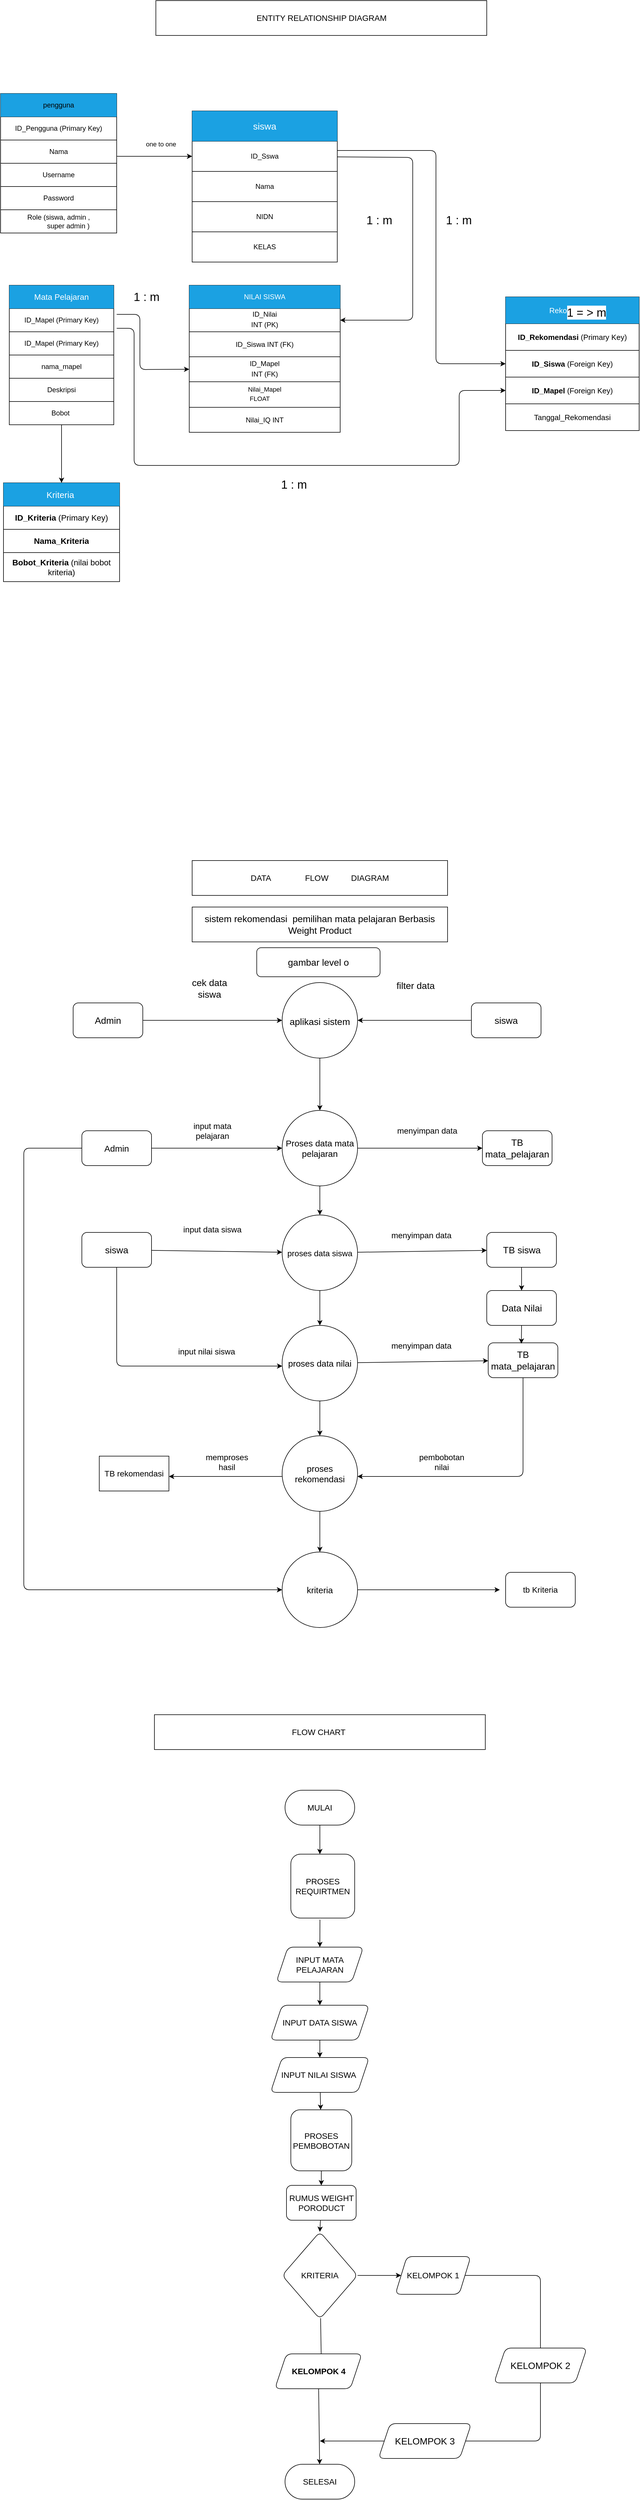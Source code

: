 <mxfile><diagram id="LX3NrVUi2IdloEImj4LN" name="Page-1"><mxGraphModel dx="2870" dy="2683" grid="1" gridSize="10" guides="1" tooltips="1" connect="1" arrows="1" fold="1" page="1" pageScale="1" pageWidth="850" pageHeight="1100" math="0" shadow="0"><root><mxCell id="0"/><mxCell id="1" parent="0"/><mxCell id="129" style="edgeStyle=none;html=1;fontSize=11;" parent="1" edge="1" target="403"><mxGeometry relative="1" as="geometry"><mxPoint x="-220" y="-100" as="targetPoint"/><Array as="points"/><mxPoint x="-350" y="-172" as="sourcePoint"/></mxGeometry></mxCell><mxCell id="131" value="one to one" style="edgeLabel;html=1;align=center;verticalAlign=middle;resizable=0;points=[];fontSize=11;" parent="129" vertex="1" connectable="0"><mxGeometry x="-0.118" y="-3" relative="1" as="geometry"><mxPoint x="18" y="-24" as="offset"/></mxGeometry></mxCell><mxCell id="24" value="" style="shape=table;startSize=0;container=1;collapsible=0;childLayout=tableLayout;" parent="1" vertex="1"><mxGeometry x="-550" y="-280" width="200" height="240" as="geometry"/></mxCell><mxCell id="25" value="" style="shape=tableRow;horizontal=0;startSize=0;swimlaneHead=0;swimlaneBody=0;top=0;left=0;bottom=0;right=0;collapsible=0;dropTarget=0;fillColor=#1ba1e2;points=[[0,0.5],[1,0.5]];portConstraint=eastwest;fontColor=#ffffff;strokeColor=#006EAF;" parent="24" vertex="1"><mxGeometry width="200" height="40" as="geometry"/></mxCell><mxCell id="26" value="pengguna" style="shape=partialRectangle;html=1;whiteSpace=wrap;connectable=0;overflow=hidden;fillColor=none;top=0;left=0;bottom=0;right=0;pointerEvents=1;" parent="25" vertex="1"><mxGeometry width="200" height="40" as="geometry"><mxRectangle width="200" height="40" as="alternateBounds"/></mxGeometry></mxCell><mxCell id="27" value="" style="shape=tableRow;horizontal=0;startSize=0;swimlaneHead=0;swimlaneBody=0;top=0;left=0;bottom=0;right=0;collapsible=0;dropTarget=0;fillColor=none;points=[[0,0.5],[1,0.5]];portConstraint=eastwest;" parent="24" vertex="1"><mxGeometry y="40" width="200" height="40" as="geometry"/></mxCell><mxCell id="28" value="ID_Pengguna (Primary Key)" style="shape=partialRectangle;html=1;whiteSpace=wrap;connectable=0;overflow=hidden;fillColor=none;top=0;left=0;bottom=0;right=0;pointerEvents=1;" parent="27" vertex="1"><mxGeometry width="200" height="40" as="geometry"><mxRectangle width="200" height="40" as="alternateBounds"/></mxGeometry></mxCell><mxCell id="29" value="" style="shape=tableRow;horizontal=0;startSize=0;swimlaneHead=0;swimlaneBody=0;top=0;left=0;bottom=0;right=0;collapsible=0;dropTarget=0;fillColor=none;points=[[0,0.5],[1,0.5]];portConstraint=eastwest;" parent="24" vertex="1"><mxGeometry y="80" width="200" height="40" as="geometry"/></mxCell><mxCell id="30" value="Nama" style="shape=partialRectangle;html=1;whiteSpace=wrap;connectable=0;overflow=hidden;fillColor=none;top=0;left=0;bottom=0;right=0;pointerEvents=1;" parent="29" vertex="1"><mxGeometry width="200" height="40" as="geometry"><mxRectangle width="200" height="40" as="alternateBounds"/></mxGeometry></mxCell><mxCell id="31" value="" style="shape=tableRow;horizontal=0;startSize=0;swimlaneHead=0;swimlaneBody=0;top=0;left=0;bottom=0;right=0;collapsible=0;dropTarget=0;fillColor=none;points=[[0,0.5],[1,0.5]];portConstraint=eastwest;" parent="24" vertex="1"><mxGeometry y="120" width="200" height="40" as="geometry"/></mxCell><mxCell id="32" value="Username" style="shape=partialRectangle;html=1;whiteSpace=wrap;connectable=0;overflow=hidden;fillColor=none;top=0;left=0;bottom=0;right=0;pointerEvents=1;" parent="31" vertex="1"><mxGeometry width="200" height="40" as="geometry"><mxRectangle width="200" height="40" as="alternateBounds"/></mxGeometry></mxCell><mxCell id="33" value="" style="shape=tableRow;horizontal=0;startSize=0;swimlaneHead=0;swimlaneBody=0;top=0;left=0;bottom=0;right=0;collapsible=0;dropTarget=0;fillColor=none;points=[[0,0.5],[1,0.5]];portConstraint=eastwest;" parent="24" vertex="1"><mxGeometry y="160" width="200" height="40" as="geometry"/></mxCell><mxCell id="34" value="Password" style="shape=partialRectangle;html=1;whiteSpace=wrap;connectable=0;overflow=hidden;fillColor=none;top=0;left=0;bottom=0;right=0;pointerEvents=1;" parent="33" vertex="1"><mxGeometry width="200" height="40" as="geometry"><mxRectangle width="200" height="40" as="alternateBounds"/></mxGeometry></mxCell><mxCell id="35" value="" style="shape=tableRow;horizontal=0;startSize=0;swimlaneHead=0;swimlaneBody=0;top=0;left=0;bottom=0;right=0;collapsible=0;dropTarget=0;fillColor=none;points=[[0,0.5],[1,0.5]];portConstraint=eastwest;" parent="24" vertex="1"><mxGeometry y="200" width="200" height="40" as="geometry"/></mxCell><mxCell id="36" value="Role (siswa, admin , &lt;br&gt;&lt;span style=&quot;white-space: pre;&quot;&gt;&#9;&lt;/span&gt;&amp;nbsp; super admin )" style="shape=partialRectangle;html=1;whiteSpace=wrap;connectable=0;overflow=hidden;fillColor=none;top=0;left=0;bottom=0;right=0;pointerEvents=1;" parent="35" vertex="1"><mxGeometry width="200" height="40" as="geometry"><mxRectangle width="200" height="40" as="alternateBounds"/></mxGeometry></mxCell><mxCell id="VkJ5TcABdocI_Z8cLHhA-128" style="edgeStyle=none;html=1;fontSize=13;" parent="1" source="37" target="58" edge="1"><mxGeometry relative="1" as="geometry"/></mxCell><mxCell id="37" value="" style="shape=table;startSize=0;container=1;collapsible=0;childLayout=tableLayout;" parent="1" vertex="1"><mxGeometry x="-535" y="50" width="180" height="240" as="geometry"/></mxCell><mxCell id="38" value="" style="shape=tableRow;horizontal=0;startSize=0;swimlaneHead=0;swimlaneBody=0;top=0;left=0;bottom=0;right=0;collapsible=0;dropTarget=0;fillColor=none;points=[[0,0.5],[1,0.5]];portConstraint=eastwest;" parent="37" vertex="1"><mxGeometry width="180" height="40" as="geometry"/></mxCell><mxCell id="39" value="&lt;font style=&quot;font-size: 14px;&quot;&gt;Mata Pelajaran&lt;/font&gt;" style="shape=partialRectangle;html=1;whiteSpace=wrap;connectable=0;overflow=hidden;fillColor=#1ba1e2;top=0;left=0;bottom=0;right=0;pointerEvents=1;fontColor=#ffffff;strokeColor=#006EAF;" parent="38" vertex="1"><mxGeometry width="180" height="40" as="geometry"><mxRectangle width="180" height="40" as="alternateBounds"/></mxGeometry></mxCell><mxCell id="40" value="" style="shape=tableRow;horizontal=0;startSize=0;swimlaneHead=0;swimlaneBody=0;top=0;left=0;bottom=0;right=0;collapsible=0;dropTarget=0;fillColor=none;points=[[0,0.5],[1,0.5]];portConstraint=eastwest;" parent="37" vertex="1"><mxGeometry y="40" width="180" height="40" as="geometry"/></mxCell><mxCell id="41" value="ID_Mapel (Primary Key)" style="shape=partialRectangle;html=1;whiteSpace=wrap;connectable=0;overflow=hidden;fillColor=none;top=0;left=0;bottom=0;right=0;pointerEvents=1;" parent="40" vertex="1"><mxGeometry width="180" height="40" as="geometry"><mxRectangle width="180" height="40" as="alternateBounds"/></mxGeometry></mxCell><mxCell id="413" value="" style="shape=tableRow;horizontal=0;startSize=0;swimlaneHead=0;swimlaneBody=0;top=0;left=0;bottom=0;right=0;collapsible=0;dropTarget=0;fillColor=none;points=[[0,0.5],[1,0.5]];portConstraint=eastwest;" vertex="1" parent="37"><mxGeometry y="80" width="180" height="40" as="geometry"/></mxCell><mxCell id="414" value="ID_Mapel (Primary Key)" style="shape=partialRectangle;html=1;whiteSpace=wrap;connectable=0;overflow=hidden;fillColor=none;top=0;left=0;bottom=0;right=0;pointerEvents=1;" vertex="1" parent="413"><mxGeometry width="180" height="40" as="geometry"><mxRectangle width="180" height="40" as="alternateBounds"/></mxGeometry></mxCell><mxCell id="42" value="" style="shape=tableRow;horizontal=0;startSize=0;swimlaneHead=0;swimlaneBody=0;top=0;left=0;bottom=0;right=0;collapsible=0;dropTarget=0;fillColor=none;points=[[0,0.5],[1,0.5]];portConstraint=eastwest;" parent="37" vertex="1"><mxGeometry y="120" width="180" height="40" as="geometry"/></mxCell><mxCell id="43" value="nama_mapel" style="shape=partialRectangle;html=1;whiteSpace=wrap;connectable=0;overflow=hidden;fillColor=none;top=0;left=0;bottom=0;right=0;pointerEvents=1;" parent="42" vertex="1"><mxGeometry width="180" height="40" as="geometry"><mxRectangle width="180" height="40" as="alternateBounds"/></mxGeometry></mxCell><mxCell id="44" value="" style="shape=tableRow;horizontal=0;startSize=0;swimlaneHead=0;swimlaneBody=0;top=0;left=0;bottom=0;right=0;collapsible=0;dropTarget=0;fillColor=none;points=[[0,0.5],[1,0.5]];portConstraint=eastwest;" parent="37" vertex="1"><mxGeometry y="160" width="180" height="40" as="geometry"/></mxCell><mxCell id="45" value="Deskripsi" style="shape=partialRectangle;html=1;whiteSpace=wrap;connectable=0;overflow=hidden;fillColor=none;top=0;left=0;bottom=0;right=0;pointerEvents=1;" parent="44" vertex="1"><mxGeometry width="180" height="40" as="geometry"><mxRectangle width="180" height="40" as="alternateBounds"/></mxGeometry></mxCell><mxCell id="46" value="" style="shape=tableRow;horizontal=0;startSize=0;swimlaneHead=0;swimlaneBody=0;top=0;left=0;bottom=0;right=0;collapsible=0;dropTarget=0;fillColor=none;points=[[0,0.5],[1,0.5]];portConstraint=eastwest;" parent="37" vertex="1"><mxGeometry y="200" width="180" height="40" as="geometry"/></mxCell><mxCell id="47" value="Bobot&amp;nbsp;" style="shape=partialRectangle;html=1;whiteSpace=wrap;connectable=0;overflow=hidden;fillColor=none;top=0;left=0;bottom=0;right=0;pointerEvents=1;" parent="46" vertex="1"><mxGeometry width="180" height="40" as="geometry"><mxRectangle width="180" height="40" as="alternateBounds"/></mxGeometry></mxCell><mxCell id="57" value="" style="shape=table;startSize=0;container=1;collapsible=0;childLayout=tableLayout;fontSize=14;" parent="1" vertex="1"><mxGeometry x="-545" y="390" width="200" height="170" as="geometry"/></mxCell><mxCell id="58" value="" style="shape=tableRow;horizontal=0;startSize=0;swimlaneHead=0;swimlaneBody=0;top=0;left=0;bottom=0;right=0;collapsible=0;dropTarget=0;fillColor=none;points=[[0,0.5],[1,0.5]];portConstraint=eastwest;fontSize=14;" parent="57" vertex="1"><mxGeometry width="200" height="40" as="geometry"/></mxCell><mxCell id="59" value="&lt;font style=&quot;font-size: 15px;&quot;&gt;Kriteria&amp;nbsp;&lt;/font&gt;" style="shape=partialRectangle;html=1;whiteSpace=wrap;connectable=0;overflow=hidden;fillColor=#1ba1e2;top=0;left=0;bottom=0;right=0;pointerEvents=1;fontSize=14;fontColor=#ffffff;strokeColor=#006EAF;" parent="58" vertex="1"><mxGeometry width="200" height="40" as="geometry"><mxRectangle width="200" height="40" as="alternateBounds"/></mxGeometry></mxCell><mxCell id="60" value="" style="shape=tableRow;horizontal=0;startSize=0;swimlaneHead=0;swimlaneBody=0;top=0;left=0;bottom=0;right=0;collapsible=0;dropTarget=0;fillColor=none;points=[[0,0.5],[1,0.5]];portConstraint=eastwest;fontSize=14;" parent="57" vertex="1"><mxGeometry y="40" width="200" height="40" as="geometry"/></mxCell><mxCell id="61" value="&lt;strong&gt;ID_Kriteria&lt;/strong&gt; (Primary Key)" style="shape=partialRectangle;html=1;whiteSpace=wrap;connectable=0;overflow=hidden;fillColor=none;top=0;left=0;bottom=0;right=0;pointerEvents=1;fontSize=14;" parent="60" vertex="1"><mxGeometry width="200" height="40" as="geometry"><mxRectangle width="200" height="40" as="alternateBounds"/></mxGeometry></mxCell><mxCell id="62" value="" style="shape=tableRow;horizontal=0;startSize=0;swimlaneHead=0;swimlaneBody=0;top=0;left=0;bottom=0;right=0;collapsible=0;dropTarget=0;fillColor=none;points=[[0,0.5],[1,0.5]];portConstraint=eastwest;fontSize=14;" parent="57" vertex="1"><mxGeometry y="80" width="200" height="40" as="geometry"/></mxCell><mxCell id="63" value="&lt;strong&gt;Nama_Kriteria&lt;/strong&gt;" style="shape=partialRectangle;html=1;whiteSpace=wrap;connectable=0;overflow=hidden;fillColor=none;top=0;left=0;bottom=0;right=0;pointerEvents=1;fontSize=14;" parent="62" vertex="1"><mxGeometry width="200" height="40" as="geometry"><mxRectangle width="200" height="40" as="alternateBounds"/></mxGeometry></mxCell><mxCell id="64" value="" style="shape=tableRow;horizontal=0;startSize=0;swimlaneHead=0;swimlaneBody=0;top=0;left=0;bottom=0;right=0;collapsible=0;dropTarget=0;fillColor=none;points=[[0,0.5],[1,0.5]];portConstraint=eastwest;fontSize=14;" parent="57" vertex="1"><mxGeometry y="120" width="200" height="50" as="geometry"/></mxCell><mxCell id="65" value="&lt;strong&gt;Bobot_Kriteria&lt;/strong&gt; (nilai bobot kriteria)" style="shape=partialRectangle;html=1;whiteSpace=wrap;connectable=0;overflow=hidden;fillColor=none;top=0;left=0;bottom=0;right=0;pointerEvents=1;fontSize=14;" parent="64" vertex="1"><mxGeometry width="200" height="50" as="geometry"><mxRectangle width="200" height="50" as="alternateBounds"/></mxGeometry></mxCell><mxCell id="VkJ5TcABdocI_Z8cLHhA-98" value="" style="shape=table;startSize=0;container=1;collapsible=0;childLayout=tableLayout;fontSize=13;" parent="1" vertex="1"><mxGeometry x="320" y="70" width="230" height="230" as="geometry"/></mxCell><mxCell id="VkJ5TcABdocI_Z8cLHhA-99" value="" style="shape=tableRow;horizontal=0;startSize=0;swimlaneHead=0;swimlaneBody=0;top=0;left=0;bottom=0;right=0;collapsible=0;dropTarget=0;fillColor=none;points=[[0,0.5],[1,0.5]];portConstraint=eastwest;fontSize=13;" parent="VkJ5TcABdocI_Z8cLHhA-98" vertex="1"><mxGeometry width="230" height="46" as="geometry"/></mxCell><mxCell id="VkJ5TcABdocI_Z8cLHhA-100" value="Rekomendasi" style="shape=partialRectangle;html=1;whiteSpace=wrap;connectable=0;overflow=hidden;fillColor=#1ba1e2;top=0;left=0;bottom=0;right=0;pointerEvents=1;fontSize=13;fontColor=#ffffff;strokeColor=#006EAF;" parent="VkJ5TcABdocI_Z8cLHhA-99" vertex="1"><mxGeometry width="230" height="46" as="geometry"><mxRectangle width="230" height="46" as="alternateBounds"/></mxGeometry></mxCell><mxCell id="VkJ5TcABdocI_Z8cLHhA-101" value="" style="shape=tableRow;horizontal=0;startSize=0;swimlaneHead=0;swimlaneBody=0;top=0;left=0;bottom=0;right=0;collapsible=0;dropTarget=0;fillColor=none;points=[[0,0.5],[1,0.5]];portConstraint=eastwest;fontSize=13;" parent="VkJ5TcABdocI_Z8cLHhA-98" vertex="1"><mxGeometry y="46" width="230" height="46" as="geometry"/></mxCell><mxCell id="VkJ5TcABdocI_Z8cLHhA-102" value="&lt;strong&gt;ID_Rekomendasi&lt;/strong&gt; (Primary Key)" style="shape=partialRectangle;html=1;whiteSpace=wrap;connectable=0;overflow=hidden;fillColor=none;top=0;left=0;bottom=0;right=0;pointerEvents=1;fontSize=13;" parent="VkJ5TcABdocI_Z8cLHhA-101" vertex="1"><mxGeometry width="230" height="46" as="geometry"><mxRectangle width="230" height="46" as="alternateBounds"/></mxGeometry></mxCell><mxCell id="VkJ5TcABdocI_Z8cLHhA-103" value="" style="shape=tableRow;horizontal=0;startSize=0;swimlaneHead=0;swimlaneBody=0;top=0;left=0;bottom=0;right=0;collapsible=0;dropTarget=0;fillColor=none;points=[[0,0.5],[1,0.5]];portConstraint=eastwest;fontSize=13;" parent="VkJ5TcABdocI_Z8cLHhA-98" vertex="1"><mxGeometry y="92" width="230" height="46" as="geometry"/></mxCell><mxCell id="VkJ5TcABdocI_Z8cLHhA-104" value="&lt;b&gt;ID_Siswa&amp;nbsp;&lt;/b&gt;(Foreign Key)" style="shape=partialRectangle;html=1;whiteSpace=wrap;connectable=0;overflow=hidden;fillColor=none;top=0;left=0;bottom=0;right=0;pointerEvents=1;fontSize=13;" parent="VkJ5TcABdocI_Z8cLHhA-103" vertex="1"><mxGeometry width="230" height="46" as="geometry"><mxRectangle width="230" height="46" as="alternateBounds"/></mxGeometry></mxCell><mxCell id="VkJ5TcABdocI_Z8cLHhA-105" value="" style="shape=tableRow;horizontal=0;startSize=0;swimlaneHead=0;swimlaneBody=0;top=0;left=0;bottom=0;right=0;collapsible=0;dropTarget=0;fillColor=none;points=[[0,0.5],[1,0.5]];portConstraint=eastwest;fontSize=13;" parent="VkJ5TcABdocI_Z8cLHhA-98" vertex="1"><mxGeometry y="138" width="230" height="46" as="geometry"/></mxCell><mxCell id="VkJ5TcABdocI_Z8cLHhA-106" value="&lt;strong&gt;ID_Mapel&lt;/strong&gt; (Foreign Key)" style="shape=partialRectangle;html=1;whiteSpace=wrap;connectable=0;overflow=hidden;fillColor=none;top=0;left=0;bottom=0;right=0;pointerEvents=1;fontSize=13;" parent="VkJ5TcABdocI_Z8cLHhA-105" vertex="1"><mxGeometry width="230" height="46" as="geometry"><mxRectangle width="230" height="46" as="alternateBounds"/></mxGeometry></mxCell><mxCell id="VkJ5TcABdocI_Z8cLHhA-107" value="" style="shape=tableRow;horizontal=0;startSize=0;swimlaneHead=0;swimlaneBody=0;top=0;left=0;bottom=0;right=0;collapsible=0;dropTarget=0;fillColor=none;points=[[0,0.5],[1,0.5]];portConstraint=eastwest;fontSize=13;" parent="VkJ5TcABdocI_Z8cLHhA-98" vertex="1"><mxGeometry y="184" width="230" height="46" as="geometry"/></mxCell><mxCell id="VkJ5TcABdocI_Z8cLHhA-108" value="Tanggal_Rekomendasi" style="shape=partialRectangle;html=1;whiteSpace=wrap;connectable=0;overflow=hidden;fillColor=none;top=0;left=0;bottom=0;right=0;pointerEvents=1;fontSize=13;" parent="VkJ5TcABdocI_Z8cLHhA-107" vertex="1"><mxGeometry width="230" height="46" as="geometry"><mxRectangle width="230" height="46" as="alternateBounds"/></mxGeometry></mxCell><mxCell id="113" value="" style="edgeStyle=none;html=1;movable=0;resizable=0;rotatable=0;deletable=0;editable=0;connectable=0;" parent="1" edge="1"><mxGeometry relative="1" as="geometry"><mxPoint x="-99.394" y="110" as="sourcePoint"/><mxPoint x="-94.545" y="120" as="targetPoint"/></mxGeometry></mxCell><mxCell id="116" value="" style="shape=table;startSize=0;container=1;collapsible=0;childLayout=tableLayout;" parent="1" vertex="1"><mxGeometry x="-225" y="50" width="260" height="253" as="geometry"/></mxCell><mxCell id="117" value="" style="shape=tableRow;horizontal=0;startSize=0;swimlaneHead=0;swimlaneBody=0;top=0;left=0;bottom=0;right=0;collapsible=0;dropTarget=0;fillColor=none;points=[[0,0.5],[1,0.5]];portConstraint=eastwest;" parent="116" vertex="1"><mxGeometry width="260" height="40" as="geometry"/></mxCell><mxCell id="118" value="NILAI SISWA" style="shape=partialRectangle;html=1;whiteSpace=wrap;connectable=0;overflow=hidden;fillColor=#1ba1e2;top=0;left=0;bottom=0;right=0;pointerEvents=1;fontColor=#ffffff;strokeColor=#006EAF;" parent="117" vertex="1"><mxGeometry width="260" height="40" as="geometry"><mxRectangle width="260" height="40" as="alternateBounds"/></mxGeometry></mxCell><mxCell id="119" value="" style="shape=tableRow;horizontal=0;startSize=0;swimlaneHead=0;swimlaneBody=0;top=0;left=0;bottom=0;right=0;collapsible=0;dropTarget=0;fillColor=none;points=[[0,0.5],[1,0.5]];portConstraint=eastwest;" parent="116" vertex="1"><mxGeometry y="40" width="260" height="40" as="geometry"/></mxCell><mxCell id="120" value="ID_Nilai&lt;br&gt;&lt;table&gt;&lt;tbody&gt;&lt;tr&gt;&lt;td&gt;INT (PK)&lt;/td&gt;&lt;/tr&gt;&lt;/tbody&gt;&lt;/table&gt;" style="shape=partialRectangle;html=1;whiteSpace=wrap;connectable=0;overflow=hidden;fillColor=none;top=0;left=0;bottom=0;right=0;pointerEvents=1;" parent="119" vertex="1"><mxGeometry width="260" height="40" as="geometry"><mxRectangle width="260" height="40" as="alternateBounds"/></mxGeometry></mxCell><mxCell id="121" value="" style="shape=tableRow;horizontal=0;startSize=0;swimlaneHead=0;swimlaneBody=0;top=0;left=0;bottom=0;right=0;collapsible=0;dropTarget=0;fillColor=none;points=[[0,0.5],[1,0.5]];portConstraint=eastwest;" parent="116" vertex="1"><mxGeometry y="80" width="260" height="43" as="geometry"/></mxCell><mxCell id="122" value="ID_Siswa INT (FK)" style="shape=partialRectangle;html=1;whiteSpace=wrap;connectable=0;overflow=hidden;fillColor=none;top=0;left=0;bottom=0;right=0;pointerEvents=1;" parent="121" vertex="1"><mxGeometry width="260" height="43" as="geometry"><mxRectangle width="260" height="43" as="alternateBounds"/></mxGeometry></mxCell><mxCell id="123" value="" style="shape=tableRow;horizontal=0;startSize=0;swimlaneHead=0;swimlaneBody=0;top=0;left=0;bottom=0;right=0;collapsible=0;dropTarget=0;fillColor=none;points=[[0,0.5],[1,0.5]];portConstraint=eastwest;" parent="116" vertex="1"><mxGeometry y="123" width="260" height="43" as="geometry"/></mxCell><mxCell id="124" value="ID_Mapel&lt;br&gt;&lt;table&gt;&lt;tbody&gt;&lt;tr&gt;&lt;td&gt;INT (FK)&lt;/td&gt;&lt;/tr&gt;&lt;/tbody&gt;&lt;/table&gt;" style="shape=partialRectangle;html=1;whiteSpace=wrap;connectable=0;overflow=hidden;fillColor=none;top=0;left=0;bottom=0;right=0;pointerEvents=1;" parent="123" vertex="1"><mxGeometry width="260" height="43" as="geometry"><mxRectangle width="260" height="43" as="alternateBounds"/></mxGeometry></mxCell><mxCell id="125" value="" style="shape=tableRow;horizontal=0;startSize=0;swimlaneHead=0;swimlaneBody=0;top=0;left=0;bottom=0;right=0;collapsible=0;dropTarget=0;fillColor=none;points=[[0,0.5],[1,0.5]];portConstraint=eastwest;" parent="116" vertex="1"><mxGeometry y="166" width="260" height="44" as="geometry"/></mxCell><mxCell id="126" value="&lt;font style=&quot;font-size: 11px;&quot;&gt;Nilai_Mapel&lt;/font&gt;&lt;br&gt;&lt;table style=&quot;font-size: 11px;&quot;&gt;&lt;tbody&gt;&lt;tr&gt;&lt;td&gt;&lt;font style=&quot;font-size: 11px;&quot;&gt;FLOAT&lt;/font&gt;&lt;/td&gt;&lt;/tr&gt;&lt;/tbody&gt;&lt;/table&gt;" style="shape=partialRectangle;html=1;whiteSpace=wrap;connectable=0;overflow=hidden;fillColor=none;top=0;left=0;bottom=0;right=0;pointerEvents=1;" parent="125" vertex="1"><mxGeometry width="260" height="44" as="geometry"><mxRectangle width="260" height="44" as="alternateBounds"/></mxGeometry></mxCell><mxCell id="127" value="" style="shape=tableRow;horizontal=0;startSize=0;swimlaneHead=0;swimlaneBody=0;top=0;left=0;bottom=0;right=0;collapsible=0;dropTarget=0;fillColor=none;points=[[0,0.5],[1,0.5]];portConstraint=eastwest;" parent="116" vertex="1"><mxGeometry y="210" width="260" height="43" as="geometry"/></mxCell><mxCell id="128" value="Nilai_IQ INT" style="shape=partialRectangle;html=1;whiteSpace=wrap;connectable=0;overflow=hidden;fillColor=none;top=0;left=0;bottom=0;right=0;pointerEvents=1;" parent="127" vertex="1"><mxGeometry width="260" height="43" as="geometry"><mxRectangle width="260" height="43" as="alternateBounds"/></mxGeometry></mxCell><mxCell id="132" style="edgeStyle=none;html=1;fontSize=11;entryX=0;entryY=0.5;entryDx=0;entryDy=0;" parent="1" target="123" edge="1"><mxGeometry relative="1" as="geometry"><mxPoint x="-450" y="554.5" as="targetPoint"/><mxPoint x="-350" y="100" as="sourcePoint"/><Array as="points"><mxPoint x="-310" y="100"/><mxPoint x="-310" y="195"/></Array></mxGeometry></mxCell><mxCell id="135" value="&lt;font style=&quot;font-size: 20px;&quot;&gt;1 : m&lt;/font&gt;" style="edgeLabel;html=1;align=center;verticalAlign=middle;resizable=0;points=[];fontSize=11;" parent="132" vertex="1" connectable="0"><mxGeometry x="0.155" y="4" relative="1" as="geometry"><mxPoint x="7" y="-118" as="offset"/></mxGeometry></mxCell><mxCell id="139" value="&lt;span style=&quot;font-size: 20px;&quot;&gt;1 : m&lt;/span&gt;" style="edgeLabel;html=1;align=center;verticalAlign=middle;resizable=0;points=[];fontSize=11;" parent="1" vertex="1" connectable="0"><mxGeometry x="39.997" y="-19.997" as="geometry"><mxPoint x="62" y="-43" as="offset"/></mxGeometry></mxCell><mxCell id="142" value="&lt;font style=&quot;font-size: 20px;&quot;&gt;1 = &amp;gt; m&lt;/font&gt;" style="edgeLabel;html=1;align=center;verticalAlign=middle;resizable=0;points=[];fontSize=11;" parent="1" vertex="1" connectable="0"><mxGeometry x="239.997" y="110.003" as="geometry"><mxPoint x="219" y="-14" as="offset"/></mxGeometry></mxCell><mxCell id="146" value="&lt;font style=&quot;font-size: 20px;&quot;&gt;1 : m&lt;/font&gt;" style="edgeLabel;html=1;align=center;verticalAlign=middle;resizable=0;points=[];fontSize=11;" parent="1" vertex="1" connectable="0"><mxGeometry x="-40.003" y="410.003" as="geometry"><mxPoint x="-5" y="-18" as="offset"/></mxGeometry></mxCell><mxCell id="435" style="edgeStyle=none;html=1;exitX=0.5;exitY=1;exitDx=0;exitDy=0;fontSize=16;" edge="1" parent="1" source="147" target="176"><mxGeometry relative="1" as="geometry"/></mxCell><mxCell id="147" value="&lt;font style=&quot;font-size: 16px;&quot;&gt;aplikasi sistem&lt;/font&gt;" style="ellipse;whiteSpace=wrap;html=1;aspect=fixed;fontSize=20;" parent="1" vertex="1"><mxGeometry x="-65" y="1250" width="130" height="130" as="geometry"/></mxCell><mxCell id="151" style="edgeStyle=orthogonalEdgeStyle;curved=1;html=1;fontSize=16;" parent="1" source="148" target="147" edge="1"><mxGeometry relative="1" as="geometry"/></mxCell><mxCell id="148" value="Admin" style="rounded=1;whiteSpace=wrap;html=1;fontSize=16;" parent="1" vertex="1"><mxGeometry x="-425" y="1285" width="120" height="60" as="geometry"/></mxCell><mxCell id="154" style="edgeStyle=orthogonalEdgeStyle;curved=1;html=1;fontSize=16;" parent="1" source="150" target="147" edge="1"><mxGeometry relative="1" as="geometry"/></mxCell><mxCell id="150" value="siswa" style="rounded=1;whiteSpace=wrap;html=1;fontSize=16;" parent="1" vertex="1"><mxGeometry x="261" y="1285" width="120" height="60" as="geometry"/></mxCell><mxCell id="152" value="cek data siswa" style="text;strokeColor=none;align=center;fillColor=none;html=1;verticalAlign=middle;whiteSpace=wrap;rounded=0;fontSize=16;" parent="1" vertex="1"><mxGeometry x="-240" y="1235" width="100" height="50" as="geometry"/></mxCell><mxCell id="155" value="filter data" style="text;strokeColor=none;align=center;fillColor=none;html=1;verticalAlign=middle;whiteSpace=wrap;rounded=0;fontSize=16;" parent="1" vertex="1"><mxGeometry x="120" y="1235" width="90" height="40" as="geometry"/></mxCell><mxCell id="158" value="gambar level o" style="rounded=1;whiteSpace=wrap;html=1;fontSize=16;" parent="1" vertex="1"><mxGeometry x="-108.75" y="1190" width="212.5" height="50" as="geometry"/></mxCell><mxCell id="159" value="sistem rekomendasi&amp;nbsp; pemilihan mata pelajaran Berbasis Weight Product" style="rounded=0;whiteSpace=wrap;html=1;fontSize=16;" parent="1" vertex="1"><mxGeometry x="-220" y="1120" width="440" height="60" as="geometry"/></mxCell><mxCell id="169" style="edgeStyle=none;html=1;fontSize=16;" parent="1" source="161" target="162" edge="1"><mxGeometry relative="1" as="geometry"/></mxCell><mxCell id="195" style="edgeStyle=orthogonalEdgeStyle;html=1;fontSize=14;" parent="1" source="161" target="171" edge="1"><mxGeometry relative="1" as="geometry"><Array as="points"><mxPoint x="-350" y="1910"/></Array></mxGeometry></mxCell><mxCell id="161" value="siswa" style="rounded=1;whiteSpace=wrap;html=1;fontSize=16;" parent="1" vertex="1"><mxGeometry x="-410" y="1680" width="120" height="60" as="geometry"/></mxCell><mxCell id="170" style="edgeStyle=none;html=1;fontSize=15;" parent="1" source="162" target="168" edge="1"><mxGeometry relative="1" as="geometry"/></mxCell><mxCell id="436" style="edgeStyle=none;html=1;entryX=0.5;entryY=0;entryDx=0;entryDy=0;fontSize=16;" edge="1" parent="1" source="162" target="171"><mxGeometry relative="1" as="geometry"/></mxCell><mxCell id="162" value="&lt;font style=&quot;font-size: 14px;&quot;&gt;proses data siswa&lt;/font&gt;" style="ellipse;whiteSpace=wrap;html=1;aspect=fixed;fontSize=16;" parent="1" vertex="1"><mxGeometry x="-65" y="1650" width="130" height="130" as="geometry"/></mxCell><mxCell id="398" style="edgeStyle=none;html=1;" parent="1" source="168" target="397" edge="1"><mxGeometry relative="1" as="geometry"><mxPoint x="350" y="1740" as="sourcePoint"/></mxGeometry></mxCell><mxCell id="168" value="TB siswa" style="rounded=1;whiteSpace=wrap;html=1;fontSize=16;" parent="1" vertex="1"><mxGeometry x="287.5" y="1680" width="120" height="60" as="geometry"/></mxCell><mxCell id="181" style="edgeStyle=none;html=1;fontSize=15;" parent="1" source="171" target="180" edge="1"><mxGeometry relative="1" as="geometry"/></mxCell><mxCell id="438" style="edgeStyle=none;html=1;fontSize=16;" edge="1" parent="1" source="171" target="197"><mxGeometry relative="1" as="geometry"/></mxCell><mxCell id="171" value="proses data nilai" style="ellipse;whiteSpace=wrap;html=1;aspect=fixed;fontSize=15;" parent="1" vertex="1"><mxGeometry x="-65" y="1840" width="130" height="130" as="geometry"/></mxCell><mxCell id="174" value="TB mata_pelajaran" style="rounded=1;whiteSpace=wrap;html=1;fontSize=16;" parent="1" vertex="1"><mxGeometry x="280" y="1505" width="120" height="60" as="geometry"/></mxCell><mxCell id="177" style="edgeStyle=none;html=1;fontSize=15;" parent="1" source="175" target="176" edge="1"><mxGeometry relative="1" as="geometry"/></mxCell><mxCell id="201" style="edgeStyle=orthogonalEdgeStyle;html=1;entryX=0;entryY=0.5;entryDx=0;entryDy=0;fontSize=14;" parent="1" source="175" target="200" edge="1"><mxGeometry relative="1" as="geometry"><Array as="points"><mxPoint x="-510" y="1535"/><mxPoint x="-510" y="2295"/></Array></mxGeometry></mxCell><mxCell id="175" value="Admin" style="rounded=1;whiteSpace=wrap;html=1;fontSize=15;" parent="1" vertex="1"><mxGeometry x="-410" y="1505" width="120" height="60" as="geometry"/></mxCell><mxCell id="179" style="edgeStyle=none;html=1;fontSize=15;" parent="1" source="176" target="174" edge="1"><mxGeometry relative="1" as="geometry"/></mxCell><mxCell id="437" style="edgeStyle=none;html=1;entryX=0.5;entryY=0;entryDx=0;entryDy=0;fontSize=16;" edge="1" parent="1" source="176" target="162"><mxGeometry relative="1" as="geometry"/></mxCell><mxCell id="176" value="Proses data mata pelajaran" style="ellipse;whiteSpace=wrap;html=1;aspect=fixed;fontSize=15;" parent="1" vertex="1"><mxGeometry x="-65" y="1470" width="130" height="130" as="geometry"/></mxCell><mxCell id="198" style="edgeStyle=orthogonalEdgeStyle;html=1;fontSize=14;" parent="1" source="180" target="197" edge="1"><mxGeometry relative="1" as="geometry"><Array as="points"><mxPoint x="350" y="2100"/></Array></mxGeometry></mxCell><mxCell id="180" value="TB mata_pelajaran" style="rounded=1;whiteSpace=wrap;html=1;fontSize=16;" parent="1" vertex="1"><mxGeometry x="290" y="1870" width="120" height="60" as="geometry"/></mxCell><mxCell id="183" value="input data siswa" style="text;strokeColor=none;align=center;fillColor=none;html=1;verticalAlign=middle;whiteSpace=wrap;rounded=0;fontSize=14;" parent="1" vertex="1"><mxGeometry x="-240" y="1650" width="110" height="50" as="geometry"/></mxCell><mxCell id="184" value="menyimpan data" style="text;strokeColor=none;align=center;fillColor=none;html=1;verticalAlign=middle;whiteSpace=wrap;rounded=0;fontSize=14;" parent="1" vertex="1"><mxGeometry x="130" y="1480" width="110" height="50" as="geometry"/></mxCell><mxCell id="211" style="edgeStyle=orthogonalEdgeStyle;html=1;fontSize=14;" parent="1" source="197" target="210" edge="1"><mxGeometry relative="1" as="geometry"><Array as="points"><mxPoint x="-180" y="2100"/><mxPoint x="-180" y="2100"/></Array></mxGeometry></mxCell><mxCell id="439" style="edgeStyle=none;html=1;entryX=0.5;entryY=0;entryDx=0;entryDy=0;fontSize=16;" edge="1" parent="1" source="197" target="200"><mxGeometry relative="1" as="geometry"/></mxCell><mxCell id="197" value="proses rekomendasi" style="ellipse;whiteSpace=wrap;html=1;aspect=fixed;fontSize=15;" parent="1" vertex="1"><mxGeometry x="-65" y="2030" width="130" height="130" as="geometry"/></mxCell><mxCell id="199" value="input nilai siswa" style="text;strokeColor=none;align=center;fillColor=none;html=1;verticalAlign=middle;whiteSpace=wrap;rounded=0;fontSize=14;" parent="1" vertex="1"><mxGeometry x="-250" y="1860" width="110" height="50" as="geometry"/></mxCell><mxCell id="202" style="edgeStyle=orthogonalEdgeStyle;html=1;fontSize=14;" parent="1" source="200" edge="1"><mxGeometry relative="1" as="geometry"><mxPoint x="310" y="2295" as="targetPoint"/></mxGeometry></mxCell><mxCell id="200" value="kriteria" style="ellipse;whiteSpace=wrap;html=1;aspect=fixed;fontSize=15;" parent="1" vertex="1"><mxGeometry x="-65" y="2230" width="130" height="130" as="geometry"/></mxCell><mxCell id="204" value="tb Kriteria" style="rounded=1;whiteSpace=wrap;html=1;fontSize=14;" parent="1" vertex="1"><mxGeometry x="320" y="2265" width="120" height="60" as="geometry"/></mxCell><mxCell id="205" value="menyimpan data" style="text;strokeColor=none;align=center;fillColor=none;html=1;verticalAlign=middle;whiteSpace=wrap;rounded=0;fontSize=14;" parent="1" vertex="1"><mxGeometry x="120" y="1660" width="110" height="50" as="geometry"/></mxCell><mxCell id="206" value="menyimpan data" style="text;strokeColor=none;align=center;fillColor=none;html=1;verticalAlign=middle;whiteSpace=wrap;rounded=0;fontSize=14;" parent="1" vertex="1"><mxGeometry x="120" y="1850" width="110" height="50" as="geometry"/></mxCell><mxCell id="207" value="memproses hasil" style="text;strokeColor=none;align=center;fillColor=none;html=1;verticalAlign=middle;whiteSpace=wrap;rounded=0;fontSize=14;" parent="1" vertex="1"><mxGeometry x="-190" y="2060" width="60" height="30" as="geometry"/></mxCell><mxCell id="210" value="TB rekomendasi" style="rounded=0;whiteSpace=wrap;html=1;fontSize=14;" parent="1" vertex="1"><mxGeometry x="-380" y="2065" width="120" height="60" as="geometry"/></mxCell><mxCell id="213" value="pembobotan nilai" style="text;strokeColor=none;align=center;fillColor=none;html=1;verticalAlign=middle;whiteSpace=wrap;rounded=0;fontSize=14;" parent="1" vertex="1"><mxGeometry x="180" y="2060" width="60" height="30" as="geometry"/></mxCell><mxCell id="215" value="DATA&amp;nbsp; &amp;nbsp; &amp;nbsp; &amp;nbsp; &amp;nbsp; &amp;nbsp; &amp;nbsp; &amp;nbsp;FLOW&amp;nbsp; &amp;nbsp; &amp;nbsp; &amp;nbsp; &amp;nbsp; DIAGRAM" style="rounded=0;whiteSpace=wrap;html=1;fontSize=14;" parent="1" vertex="1"><mxGeometry x="-220" y="1040" width="440" height="60" as="geometry"/></mxCell><mxCell id="217" value="input mata pelajaran" style="text;strokeColor=none;align=center;fillColor=none;html=1;verticalAlign=middle;whiteSpace=wrap;rounded=0;fontSize=14;" parent="1" vertex="1"><mxGeometry x="-240" y="1480" width="110" height="50" as="geometry"/></mxCell><mxCell id="417" style="edgeStyle=none;html=1;entryX=0.455;entryY=0;entryDx=0;entryDy=0;entryPerimeter=0;fontSize=16;" edge="1" parent="1" source="369" target="372"><mxGeometry relative="1" as="geometry"/></mxCell><mxCell id="369" value="MULAI" style="rounded=1;whiteSpace=wrap;html=1;fontSize=14;arcSize=50;" parent="1" vertex="1"><mxGeometry x="-60" y="2640" width="120" height="60" as="geometry"/></mxCell><mxCell id="371" value="FLOW CHART&amp;nbsp;" style="rounded=0;whiteSpace=wrap;html=1;fontSize=14;" parent="1" vertex="1"><mxGeometry x="-285" y="2510" width="570" height="60" as="geometry"/></mxCell><mxCell id="418" style="edgeStyle=none;html=1;entryX=0.5;entryY=0;entryDx=0;entryDy=0;fontSize=16;exitX=0.456;exitY=1.024;exitDx=0;exitDy=0;exitPerimeter=0;" edge="1" parent="1" source="372" target="374"><mxGeometry relative="1" as="geometry"/></mxCell><mxCell id="372" value="PROSES&lt;br&gt;REQUIRTMEN" style="whiteSpace=wrap;html=1;aspect=fixed;rounded=1;fontSize=14;" parent="1" vertex="1"><mxGeometry x="-50" y="2750" width="110" height="110" as="geometry"/></mxCell><mxCell id="419" style="edgeStyle=none;html=1;fontSize=16;" edge="1" parent="1" source="374" target="375"><mxGeometry relative="1" as="geometry"/></mxCell><mxCell id="374" value="INPUT MATA PELAJARAN" style="shape=parallelogram;perimeter=parallelogramPerimeter;whiteSpace=wrap;html=1;fixedSize=1;rounded=1;fontSize=14;" parent="1" vertex="1"><mxGeometry x="-75" y="2910" width="150" height="60" as="geometry"/></mxCell><mxCell id="420" style="edgeStyle=none;html=1;entryX=0.5;entryY=0;entryDx=0;entryDy=0;fontSize=16;" edge="1" parent="1" source="375" target="376"><mxGeometry relative="1" as="geometry"/></mxCell><mxCell id="375" value="INPUT DATA SISWA" style="shape=parallelogram;perimeter=parallelogramPerimeter;whiteSpace=wrap;html=1;fixedSize=1;rounded=1;fontSize=14;" parent="1" vertex="1"><mxGeometry x="-85" y="3010" width="170" height="60" as="geometry"/></mxCell><mxCell id="421" style="edgeStyle=none;html=1;fontSize=16;" edge="1" parent="1" source="376" target="378"><mxGeometry relative="1" as="geometry"/></mxCell><mxCell id="376" value="INPUT NILAI SISWA&amp;nbsp;" style="shape=parallelogram;perimeter=parallelogramPerimeter;whiteSpace=wrap;html=1;fixedSize=1;rounded=1;fontSize=14;" parent="1" vertex="1"><mxGeometry x="-85" y="3100" width="170" height="60" as="geometry"/></mxCell><mxCell id="422" style="edgeStyle=none;html=1;fontSize=16;" edge="1" parent="1" source="378" target="394"><mxGeometry relative="1" as="geometry"/></mxCell><mxCell id="378" value="PROSES PEMBOBOTAN" style="whiteSpace=wrap;html=1;aspect=fixed;rounded=1;fontSize=14;" parent="1" vertex="1"><mxGeometry x="-50" y="3190" width="105" height="105" as="geometry"/></mxCell><mxCell id="381" style="edgeStyle=orthogonalEdgeStyle;html=1;entryX=0;entryY=0.5;entryDx=0;entryDy=0;fontSize=14;" parent="1" source="379" edge="1"><mxGeometry relative="1" as="geometry"><mxPoint x="210" y="3475" as="targetPoint"/></mxGeometry></mxCell><mxCell id="431" style="edgeStyle=none;html=1;fontSize=16;" edge="1" parent="1" source="379" target="388"><mxGeometry relative="1" as="geometry"/></mxCell><mxCell id="432" style="edgeStyle=none;html=1;entryX=0.533;entryY=0.167;entryDx=0;entryDy=0;entryPerimeter=0;fontSize=16;" edge="1" parent="1" source="379" target="389"><mxGeometry relative="1" as="geometry"/></mxCell><mxCell id="379" value="KRITERIA" style="rhombus;whiteSpace=wrap;html=1;rounded=1;fontSize=14;" parent="1" vertex="1"><mxGeometry x="-65" y="3400" width="130" height="150" as="geometry"/></mxCell><mxCell id="385" style="edgeStyle=orthogonalEdgeStyle;html=1;fontSize=14;exitX=1;exitY=0.5;exitDx=0;exitDy=0;" parent="1" source="388" edge="1"><mxGeometry relative="1" as="geometry"><mxPoint y="3760" as="targetPoint"/><mxPoint x="330" y="3475" as="sourcePoint"/><Array as="points"><mxPoint x="380" y="3475"/><mxPoint x="380" y="3760"/></Array></mxGeometry></mxCell><mxCell id="387" value="SELESAI" style="rounded=1;whiteSpace=wrap;html=1;fontSize=14;arcSize=50;" parent="1" vertex="1"><mxGeometry x="-60" y="3800" width="120" height="60" as="geometry"/></mxCell><mxCell id="388" value="KELOMPOK 1" style="shape=parallelogram;perimeter=parallelogramPerimeter;whiteSpace=wrap;html=1;fixedSize=1;rounded=1;fontSize=14;" parent="1" vertex="1"><mxGeometry x="130" y="3442.5" width="130" height="65" as="geometry"/></mxCell><mxCell id="433" style="edgeStyle=none;html=1;fontSize=16;" edge="1" parent="1" source="389" target="387"><mxGeometry relative="1" as="geometry"/></mxCell><mxCell id="389" value="KELOMPOK 4" style="shape=parallelogram;perimeter=parallelogramPerimeter;whiteSpace=wrap;html=1;fixedSize=1;rounded=1;fontSize=14;fontStyle=1" parent="1" vertex="1"><mxGeometry x="-77.5" y="3610" width="150" height="60" as="geometry"/></mxCell><mxCell id="392" value="ENTITY RELATIONSHIP DIAGRAM" style="rounded=0;whiteSpace=wrap;html=1;fontSize=14;" parent="1" vertex="1"><mxGeometry x="-282.5" y="-440" width="570" height="60" as="geometry"/></mxCell><mxCell id="423" style="edgeStyle=none;html=1;fontSize=16;" edge="1" parent="1" source="394"><mxGeometry relative="1" as="geometry"><mxPoint y="3400" as="targetPoint"/><Array as="points"><mxPoint y="3400"/></Array></mxGeometry></mxCell><mxCell id="394" value="RUMUS WEIGHT PORODUCT" style="rounded=1;whiteSpace=wrap;html=1;fontSize=14;" parent="1" vertex="1"><mxGeometry x="-57.5" y="3320" width="120" height="60" as="geometry"/></mxCell><mxCell id="434" style="edgeStyle=none;html=1;entryX=0.476;entryY=0.024;entryDx=0;entryDy=0;fontSize=16;exitX=0.5;exitY=1;exitDx=0;exitDy=0;entryPerimeter=0;" edge="1" parent="1" source="397" target="180"><mxGeometry relative="1" as="geometry"/></mxCell><mxCell id="397" value="&lt;font style=&quot;font-size: 16px;&quot;&gt;Data Nilai&lt;/font&gt;" style="rounded=1;whiteSpace=wrap;html=1;" parent="1" vertex="1"><mxGeometry x="287.5" y="1780" width="120" height="60" as="geometry"/></mxCell><mxCell id="400" value="" style="shape=table;startSize=0;container=1;collapsible=0;childLayout=tableLayout;" vertex="1" parent="1"><mxGeometry x="-220" y="-250" width="250" height="260" as="geometry"/></mxCell><mxCell id="401" value="" style="shape=tableRow;horizontal=0;startSize=0;swimlaneHead=0;swimlaneBody=0;top=0;left=0;bottom=0;right=0;collapsible=0;dropTarget=0;fillColor=none;points=[[0,0.5],[1,0.5]];portConstraint=eastwest;" vertex="1" parent="400"><mxGeometry width="250" height="52" as="geometry"/></mxCell><mxCell id="402" value="&lt;font style=&quot;font-size: 16px;&quot;&gt;siswa&lt;/font&gt;" style="shape=partialRectangle;html=1;whiteSpace=wrap;connectable=0;overflow=hidden;fillColor=#1ba1e2;top=0;left=0;bottom=0;right=0;pointerEvents=1;fontColor=#ffffff;strokeColor=#006EAF;" vertex="1" parent="401"><mxGeometry width="250" height="52" as="geometry"><mxRectangle width="250" height="52" as="alternateBounds"/></mxGeometry></mxCell><mxCell id="403" value="" style="shape=tableRow;horizontal=0;startSize=0;swimlaneHead=0;swimlaneBody=0;top=0;left=0;bottom=0;right=0;collapsible=0;dropTarget=0;fillColor=none;points=[[0,0.5],[1,0.5]];portConstraint=eastwest;" vertex="1" parent="400"><mxGeometry y="52" width="250" height="52" as="geometry"/></mxCell><mxCell id="404" value="ID_Sswa" style="shape=partialRectangle;html=1;whiteSpace=wrap;connectable=0;overflow=hidden;fillColor=none;top=0;left=0;bottom=0;right=0;pointerEvents=1;" vertex="1" parent="403"><mxGeometry width="250" height="52" as="geometry"><mxRectangle width="250" height="52" as="alternateBounds"/></mxGeometry></mxCell><mxCell id="405" value="" style="shape=tableRow;horizontal=0;startSize=0;swimlaneHead=0;swimlaneBody=0;top=0;left=0;bottom=0;right=0;collapsible=0;dropTarget=0;fillColor=none;points=[[0,0.5],[1,0.5]];portConstraint=eastwest;" vertex="1" parent="400"><mxGeometry y="104" width="250" height="52" as="geometry"/></mxCell><mxCell id="406" value="Nama" style="shape=partialRectangle;html=1;whiteSpace=wrap;connectable=0;overflow=hidden;fillColor=none;top=0;left=0;bottom=0;right=0;pointerEvents=1;" vertex="1" parent="405"><mxGeometry width="250" height="52" as="geometry"><mxRectangle width="250" height="52" as="alternateBounds"/></mxGeometry></mxCell><mxCell id="407" value="" style="shape=tableRow;horizontal=0;startSize=0;swimlaneHead=0;swimlaneBody=0;top=0;left=0;bottom=0;right=0;collapsible=0;dropTarget=0;fillColor=none;points=[[0,0.5],[1,0.5]];portConstraint=eastwest;" vertex="1" parent="400"><mxGeometry y="156" width="250" height="52" as="geometry"/></mxCell><mxCell id="408" value="NIDN" style="shape=partialRectangle;html=1;whiteSpace=wrap;connectable=0;overflow=hidden;fillColor=none;top=0;left=0;bottom=0;right=0;pointerEvents=1;" vertex="1" parent="407"><mxGeometry width="250" height="52" as="geometry"><mxRectangle width="250" height="52" as="alternateBounds"/></mxGeometry></mxCell><mxCell id="409" value="" style="shape=tableRow;horizontal=0;startSize=0;swimlaneHead=0;swimlaneBody=0;top=0;left=0;bottom=0;right=0;collapsible=0;dropTarget=0;fillColor=none;points=[[0,0.5],[1,0.5]];portConstraint=eastwest;" vertex="1" parent="400"><mxGeometry y="208" width="250" height="52" as="geometry"/></mxCell><mxCell id="410" value="KELAS" style="shape=partialRectangle;html=1;whiteSpace=wrap;connectable=0;overflow=hidden;fillColor=none;top=0;left=0;bottom=0;right=0;pointerEvents=1;" vertex="1" parent="409"><mxGeometry width="250" height="52" as="geometry"><mxRectangle width="250" height="52" as="alternateBounds"/></mxGeometry></mxCell><mxCell id="411" style="edgeStyle=none;html=1;entryX=0;entryY=0.5;entryDx=0;entryDy=0;fontSize=16;" edge="1" parent="1" target="VkJ5TcABdocI_Z8cLHhA-98"><mxGeometry relative="1" as="geometry"><mxPoint x="30" y="-182" as="sourcePoint"/><Array as="points"><mxPoint x="200" y="-182"/><mxPoint x="200" y="185"/></Array></mxGeometry></mxCell><mxCell id="412" style="edgeStyle=none;html=1;fontSize=16;entryX=1;entryY=0.5;entryDx=0;entryDy=0;" edge="1" parent="1" source="403" target="119"><mxGeometry relative="1" as="geometry"><Array as="points"><mxPoint x="160" y="-170"/><mxPoint x="160" y="110"/></Array></mxGeometry></mxCell><mxCell id="415" style="edgeStyle=none;html=1;fontSize=16;" edge="1" parent="1" target="VkJ5TcABdocI_Z8cLHhA-105"><mxGeometry relative="1" as="geometry"><mxPoint x="-350" y="124" as="sourcePoint"/><Array as="points"><mxPoint x="-320" y="124"/><mxPoint x="-320" y="360"/><mxPoint x="-150" y="360"/><mxPoint x="240" y="360"/><mxPoint x="240" y="231"/></Array></mxGeometry></mxCell><mxCell id="425" value="KELOMPOK 3" style="shape=parallelogram;perimeter=parallelogramPerimeter;whiteSpace=wrap;html=1;fixedSize=1;fontSize=16;rounded=1;" vertex="1" parent="1"><mxGeometry x="101" y="3730" width="160" height="60" as="geometry"/></mxCell><mxCell id="428" value="KELOMPOK 2" style="shape=parallelogram;perimeter=parallelogramPerimeter;whiteSpace=wrap;html=1;fixedSize=1;fontSize=16;rounded=1;" vertex="1" parent="1"><mxGeometry x="300" y="3600" width="160" height="60" as="geometry"/></mxCell><mxCell id="440" value="&lt;font style=&quot;font-size: 20px;&quot;&gt;1 : m&lt;/font&gt;" style="edgeLabel;html=1;align=center;verticalAlign=middle;resizable=0;points=[];fontSize=11;" vertex="1" connectable="0" parent="1"><mxGeometry x="261" y="-50.002" as="geometry"><mxPoint x="-22" y="-13" as="offset"/></mxGeometry></mxCell></root></mxGraphModel></diagram></mxfile>